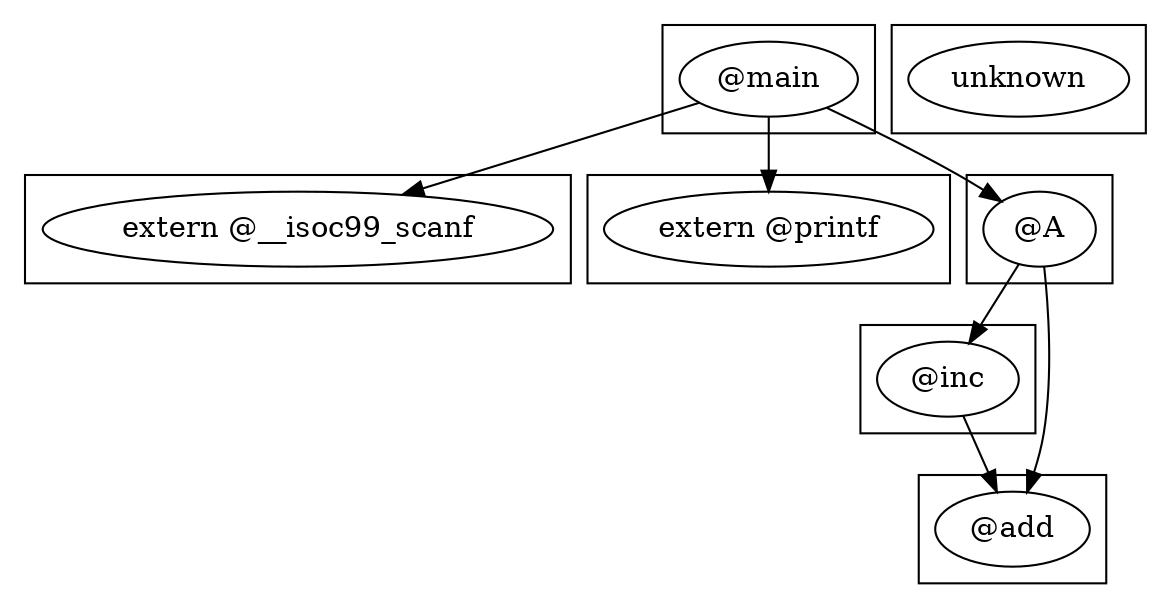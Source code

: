 digraph {
	graph [bb="0,0,554,284"];
	node [label="\N"];
	subgraph cluster_0 {
		graph [bb="314,224,416,276"];
		30		 [height=0.5,
			label="@main",
			pos="365,250",
			width=1.1791];
	}
	subgraph cluster_1 {
		graph [bb="8,152,270,204"];
		88		 [height=0.5,
			label="extern @__isoc99_scanf",
			pos="139,178",
			width=3.4005];
	}
	subgraph cluster_2 {
		graph [bb="278,152,452,204"];
		87		 [height=0.5,
			label="extern @printf",
			pos="365,178",
			width=2.1985];
	}
	subgraph cluster_3 {
		graph [bb="460,152,530,204"];
		64		 [height=0.5,
			label="@A",
			pos="495,178",
			width=0.75];
	}
	subgraph cluster_4 {
		graph [bb="409,80,493,132"];
		80		 [height=0.5,
			label="@inc",
			pos="451,106",
			width=0.95065];
	}
	subgraph cluster_5 {
		graph [bb="437,8,527,60"];
		71		 [height=0.5,
			label="@add",
			pos="482,34",
			width=1.0284];
	}
	subgraph cluster_6 {
		graph [bb="424,224,546,276"];
		-100		 [height=0.5,
			label=unknown,
			pos="485,250",
			width=1.4763];
	}
	30 -> 88	 [pos="e,189.22,194.55 331.65,238.67 296.8,227.87 241.37,210.71 198.89,197.55"];
	30 -> 87	 [pos="e,365,196.1 365,231.7 365,223.98 365,214.71 365,206.11"];
	30 -> 64	 [pos="e,476.61,191.38 392.89,236.19 411.11,227.59 435.29,215.71 456,204 459.97,201.76 464.09,199.28 468.1,196.79"];
	64 -> 80	 [pos="e,461.25,123.31 485.02,161.12 479.58,152.47 472.73,141.58 466.61,131.83"];
	64 -> 71	 [pos="e,489.02,51.769 497.19,160.05 499.28,140.58 501.51,107.77 497,80 496,73.855 494.29,67.416 492.36,61.391"];
	80 -> 71	 [pos="e,474.49,51.956 458.35,88.411 461.92,80.335 466.31,70.431 470.33,61.355"];
}
